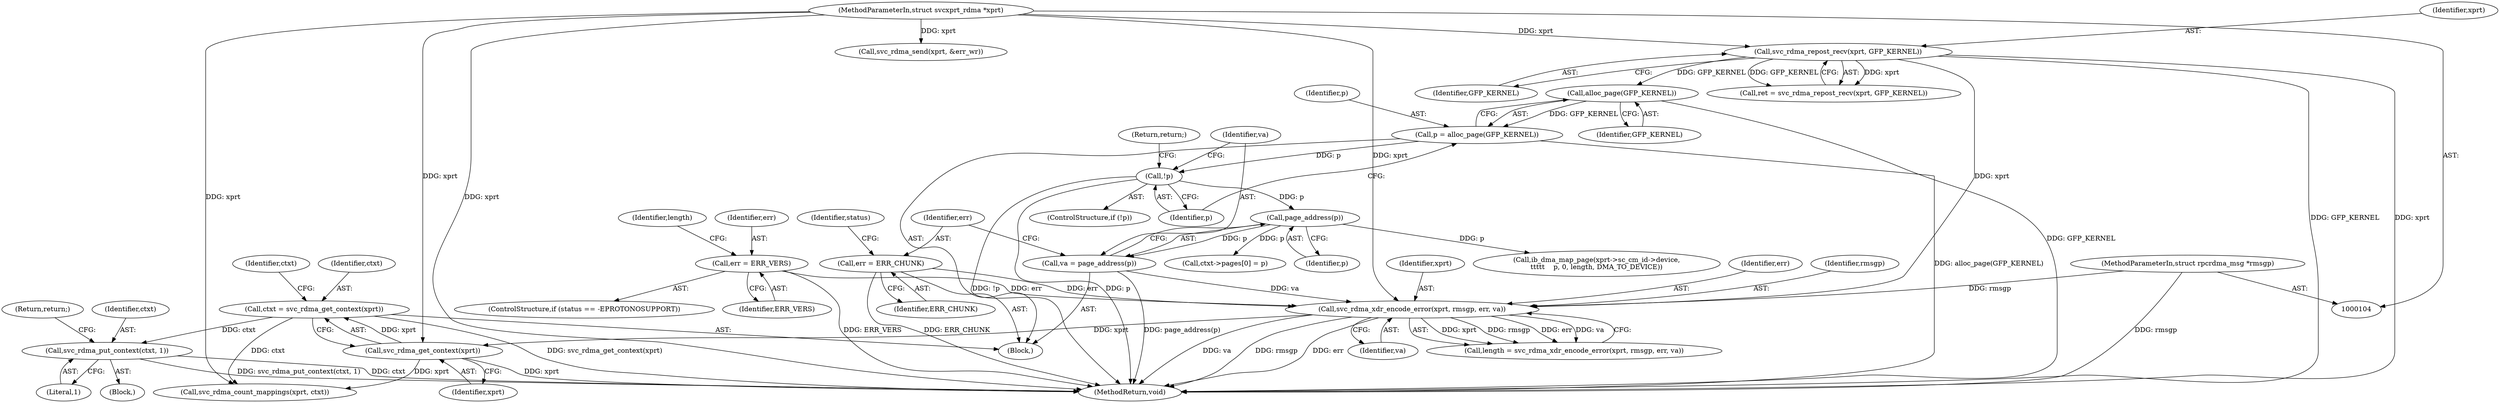 digraph "1_linux_c70422f760c120480fee4de6c38804c72aa26bc1_39@pointer" {
"1000232" [label="(Call,svc_rdma_put_context(ctxt, 1))"];
"1000154" [label="(Call,ctxt = svc_rdma_get_context(xprt))"];
"1000156" [label="(Call,svc_rdma_get_context(xprt))"];
"1000149" [label="(Call,svc_rdma_xdr_encode_error(xprt, rmsgp, err, va))"];
"1000118" [label="(Call,svc_rdma_repost_recv(xprt, GFP_KERNEL))"];
"1000105" [label="(MethodParameterIn,struct svcxprt_rdma *xprt)"];
"1000106" [label="(MethodParameterIn,struct rpcrdma_msg *rmsgp)"];
"1000144" [label="(Call,err = ERR_VERS)"];
"1000136" [label="(Call,err = ERR_CHUNK)"];
"1000132" [label="(Call,va = page_address(p))"];
"1000134" [label="(Call,page_address(p))"];
"1000129" [label="(Call,!p)"];
"1000124" [label="(Call,p = alloc_page(GFP_KERNEL))"];
"1000126" [label="(Call,alloc_page(GFP_KERNEL))"];
"1000125" [label="(Identifier,p)"];
"1000138" [label="(Identifier,ERR_CHUNK)"];
"1000160" [label="(Identifier,ctxt)"];
"1000149" [label="(Call,svc_rdma_xdr_encode_error(xprt, rmsgp, err, va))"];
"1000105" [label="(MethodParameterIn,struct svcxprt_rdma *xprt)"];
"1000229" [label="(Block,)"];
"1000155" [label="(Identifier,ctxt)"];
"1000153" [label="(Identifier,va)"];
"1000284" [label="(Call,svc_rdma_send(xprt, &err_wr))"];
"1000141" [label="(Identifier,status)"];
"1000234" [label="(Literal,1)"];
"1000156" [label="(Call,svc_rdma_get_context(xprt))"];
"1000236" [label="(Call,svc_rdma_count_mappings(xprt, ctxt))"];
"1000157" [label="(Identifier,xprt)"];
"1000146" [label="(Identifier,ERR_VERS)"];
"1000127" [label="(Identifier,GFP_KERNEL)"];
"1000150" [label="(Identifier,xprt)"];
"1000144" [label="(Call,err = ERR_VERS)"];
"1000136" [label="(Call,err = ERR_CHUNK)"];
"1000145" [label="(Identifier,err)"];
"1000152" [label="(Identifier,err)"];
"1000154" [label="(Call,ctxt = svc_rdma_get_context(xprt))"];
"1000106" [label="(MethodParameterIn,struct rpcrdma_msg *rmsgp)"];
"1000205" [label="(Call,ib_dma_map_page(xprt->sc_cm_id->device,\n\t\t\t\t\t    p, 0, length, DMA_TO_DEVICE))"];
"1000151" [label="(Identifier,rmsgp)"];
"1000129" [label="(Call,!p)"];
"1000126" [label="(Call,alloc_page(GFP_KERNEL))"];
"1000119" [label="(Identifier,xprt)"];
"1000124" [label="(Call,p = alloc_page(GFP_KERNEL))"];
"1000148" [label="(Identifier,length)"];
"1000147" [label="(Call,length = svc_rdma_xdr_encode_error(xprt, rmsgp, err, va))"];
"1000299" [label="(MethodReturn,void)"];
"1000120" [label="(Identifier,GFP_KERNEL)"];
"1000130" [label="(Identifier,p)"];
"1000108" [label="(Block,)"];
"1000131" [label="(Return,return;)"];
"1000233" [label="(Identifier,ctxt)"];
"1000134" [label="(Call,page_address(p))"];
"1000132" [label="(Call,va = page_address(p))"];
"1000135" [label="(Identifier,p)"];
"1000116" [label="(Call,ret = svc_rdma_repost_recv(xprt, GFP_KERNEL))"];
"1000139" [label="(ControlStructure,if (status == -EPROTONOSUPPORT))"];
"1000133" [label="(Identifier,va)"];
"1000128" [label="(ControlStructure,if (!p))"];
"1000168" [label="(Call,ctxt->pages[0] = p)"];
"1000235" [label="(Return,return;)"];
"1000118" [label="(Call,svc_rdma_repost_recv(xprt, GFP_KERNEL))"];
"1000137" [label="(Identifier,err)"];
"1000232" [label="(Call,svc_rdma_put_context(ctxt, 1))"];
"1000232" -> "1000229"  [label="AST: "];
"1000232" -> "1000234"  [label="CFG: "];
"1000233" -> "1000232"  [label="AST: "];
"1000234" -> "1000232"  [label="AST: "];
"1000235" -> "1000232"  [label="CFG: "];
"1000232" -> "1000299"  [label="DDG: ctxt"];
"1000232" -> "1000299"  [label="DDG: svc_rdma_put_context(ctxt, 1)"];
"1000154" -> "1000232"  [label="DDG: ctxt"];
"1000154" -> "1000108"  [label="AST: "];
"1000154" -> "1000156"  [label="CFG: "];
"1000155" -> "1000154"  [label="AST: "];
"1000156" -> "1000154"  [label="AST: "];
"1000160" -> "1000154"  [label="CFG: "];
"1000154" -> "1000299"  [label="DDG: svc_rdma_get_context(xprt)"];
"1000156" -> "1000154"  [label="DDG: xprt"];
"1000154" -> "1000236"  [label="DDG: ctxt"];
"1000156" -> "1000157"  [label="CFG: "];
"1000157" -> "1000156"  [label="AST: "];
"1000156" -> "1000299"  [label="DDG: xprt"];
"1000149" -> "1000156"  [label="DDG: xprt"];
"1000105" -> "1000156"  [label="DDG: xprt"];
"1000156" -> "1000236"  [label="DDG: xprt"];
"1000149" -> "1000147"  [label="AST: "];
"1000149" -> "1000153"  [label="CFG: "];
"1000150" -> "1000149"  [label="AST: "];
"1000151" -> "1000149"  [label="AST: "];
"1000152" -> "1000149"  [label="AST: "];
"1000153" -> "1000149"  [label="AST: "];
"1000147" -> "1000149"  [label="CFG: "];
"1000149" -> "1000299"  [label="DDG: rmsgp"];
"1000149" -> "1000299"  [label="DDG: err"];
"1000149" -> "1000299"  [label="DDG: va"];
"1000149" -> "1000147"  [label="DDG: xprt"];
"1000149" -> "1000147"  [label="DDG: rmsgp"];
"1000149" -> "1000147"  [label="DDG: err"];
"1000149" -> "1000147"  [label="DDG: va"];
"1000118" -> "1000149"  [label="DDG: xprt"];
"1000105" -> "1000149"  [label="DDG: xprt"];
"1000106" -> "1000149"  [label="DDG: rmsgp"];
"1000144" -> "1000149"  [label="DDG: err"];
"1000136" -> "1000149"  [label="DDG: err"];
"1000132" -> "1000149"  [label="DDG: va"];
"1000118" -> "1000116"  [label="AST: "];
"1000118" -> "1000120"  [label="CFG: "];
"1000119" -> "1000118"  [label="AST: "];
"1000120" -> "1000118"  [label="AST: "];
"1000116" -> "1000118"  [label="CFG: "];
"1000118" -> "1000299"  [label="DDG: GFP_KERNEL"];
"1000118" -> "1000299"  [label="DDG: xprt"];
"1000118" -> "1000116"  [label="DDG: xprt"];
"1000118" -> "1000116"  [label="DDG: GFP_KERNEL"];
"1000105" -> "1000118"  [label="DDG: xprt"];
"1000118" -> "1000126"  [label="DDG: GFP_KERNEL"];
"1000105" -> "1000104"  [label="AST: "];
"1000105" -> "1000299"  [label="DDG: xprt"];
"1000105" -> "1000236"  [label="DDG: xprt"];
"1000105" -> "1000284"  [label="DDG: xprt"];
"1000106" -> "1000104"  [label="AST: "];
"1000106" -> "1000299"  [label="DDG: rmsgp"];
"1000144" -> "1000139"  [label="AST: "];
"1000144" -> "1000146"  [label="CFG: "];
"1000145" -> "1000144"  [label="AST: "];
"1000146" -> "1000144"  [label="AST: "];
"1000148" -> "1000144"  [label="CFG: "];
"1000144" -> "1000299"  [label="DDG: ERR_VERS"];
"1000136" -> "1000108"  [label="AST: "];
"1000136" -> "1000138"  [label="CFG: "];
"1000137" -> "1000136"  [label="AST: "];
"1000138" -> "1000136"  [label="AST: "];
"1000141" -> "1000136"  [label="CFG: "];
"1000136" -> "1000299"  [label="DDG: ERR_CHUNK"];
"1000132" -> "1000108"  [label="AST: "];
"1000132" -> "1000134"  [label="CFG: "];
"1000133" -> "1000132"  [label="AST: "];
"1000134" -> "1000132"  [label="AST: "];
"1000137" -> "1000132"  [label="CFG: "];
"1000132" -> "1000299"  [label="DDG: page_address(p)"];
"1000134" -> "1000132"  [label="DDG: p"];
"1000134" -> "1000135"  [label="CFG: "];
"1000135" -> "1000134"  [label="AST: "];
"1000129" -> "1000134"  [label="DDG: p"];
"1000134" -> "1000168"  [label="DDG: p"];
"1000134" -> "1000205"  [label="DDG: p"];
"1000129" -> "1000128"  [label="AST: "];
"1000129" -> "1000130"  [label="CFG: "];
"1000130" -> "1000129"  [label="AST: "];
"1000131" -> "1000129"  [label="CFG: "];
"1000133" -> "1000129"  [label="CFG: "];
"1000129" -> "1000299"  [label="DDG: p"];
"1000129" -> "1000299"  [label="DDG: !p"];
"1000124" -> "1000129"  [label="DDG: p"];
"1000124" -> "1000108"  [label="AST: "];
"1000124" -> "1000126"  [label="CFG: "];
"1000125" -> "1000124"  [label="AST: "];
"1000126" -> "1000124"  [label="AST: "];
"1000130" -> "1000124"  [label="CFG: "];
"1000124" -> "1000299"  [label="DDG: alloc_page(GFP_KERNEL)"];
"1000126" -> "1000124"  [label="DDG: GFP_KERNEL"];
"1000126" -> "1000127"  [label="CFG: "];
"1000127" -> "1000126"  [label="AST: "];
"1000126" -> "1000299"  [label="DDG: GFP_KERNEL"];
}
